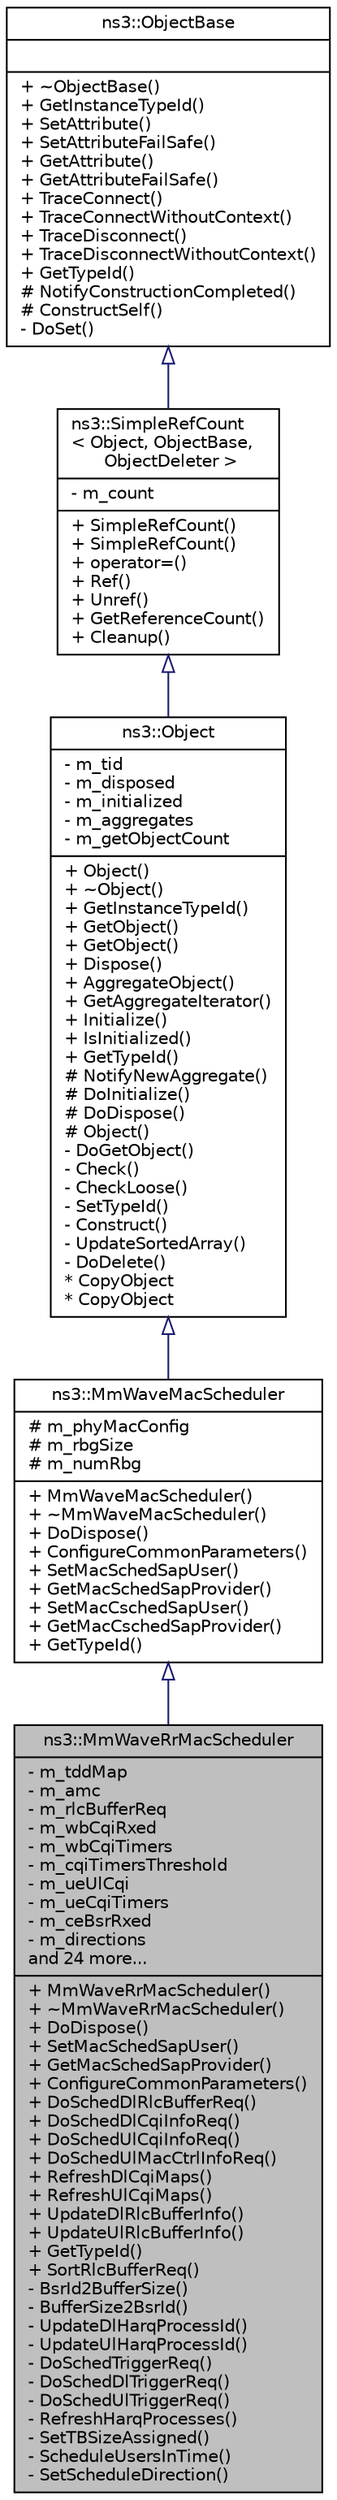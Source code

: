 digraph "ns3::MmWaveRrMacScheduler"
{
  edge [fontname="Helvetica",fontsize="10",labelfontname="Helvetica",labelfontsize="10"];
  node [fontname="Helvetica",fontsize="10",shape=record];
  Node1 [label="{ns3::MmWaveRrMacScheduler\n|- m_tddMap\l- m_amc\l- m_rlcBufferReq\l- m_wbCqiRxed\l- m_wbCqiTimers\l- m_cqiTimersThreshold\l- m_ueUlCqi\l- m_ueCqiTimers\l- m_ceBsrRxed\l- m_directions\land 24 more...\l|+ MmWaveRrMacScheduler()\l+ ~MmWaveRrMacScheduler()\l+ DoDispose()\l+ SetMacSchedSapUser()\l+ GetMacSchedSapProvider()\l+ ConfigureCommonParameters()\l+ DoSchedDlRlcBufferReq()\l+ DoSchedDlCqiInfoReq()\l+ DoSchedUlCqiInfoReq()\l+ DoSchedUlMacCtrlInfoReq()\l+ RefreshDlCqiMaps()\l+ RefreshUlCqiMaps()\l+ UpdateDlRlcBufferInfo()\l+ UpdateUlRlcBufferInfo()\l+ GetTypeId()\l+ SortRlcBufferReq()\l- BsrId2BufferSize()\l- BufferSize2BsrId()\l- UpdateDlHarqProcessId()\l- UpdateUlHarqProcessId()\l- DoSchedTriggerReq()\l- DoSchedDlTriggerReq()\l- DoSchedUlTriggerReq()\l- RefreshHarqProcesses()\l- SetTBSizeAssigned()\l- ScheduleUsersInTime()\l- SetScheduleDirection()\l}",height=0.2,width=0.4,color="black", fillcolor="grey75", style="filled", fontcolor="black"];
  Node2 -> Node1 [dir="back",color="midnightblue",fontsize="10",style="solid",arrowtail="onormal"];
  Node2 [label="{ns3::MmWaveMacScheduler\n|# m_phyMacConfig\l# m_rbgSize\l# m_numRbg\l|+ MmWaveMacScheduler()\l+ ~MmWaveMacScheduler()\l+ DoDispose()\l+ ConfigureCommonParameters()\l+ SetMacSchedSapUser()\l+ GetMacSchedSapProvider()\l+ SetMacCschedSapUser()\l+ GetMacCschedSapProvider()\l+ GetTypeId()\l}",height=0.2,width=0.4,color="black", fillcolor="white", style="filled",URL="$d6/d71/classns3_1_1MmWaveMacScheduler.html"];
  Node3 -> Node2 [dir="back",color="midnightblue",fontsize="10",style="solid",arrowtail="onormal"];
  Node3 [label="{ns3::Object\n|- m_tid\l- m_disposed\l- m_initialized\l- m_aggregates\l- m_getObjectCount\l|+ Object()\l+ ~Object()\l+ GetInstanceTypeId()\l+ GetObject()\l+ GetObject()\l+ Dispose()\l+ AggregateObject()\l+ GetAggregateIterator()\l+ Initialize()\l+ IsInitialized()\l+ GetTypeId()\l# NotifyNewAggregate()\l# DoInitialize()\l# DoDispose()\l# Object()\l- DoGetObject()\l- Check()\l- CheckLoose()\l- SetTypeId()\l- Construct()\l- UpdateSortedArray()\l- DoDelete()\l* CopyObject\l* CopyObject\l}",height=0.2,width=0.4,color="black", fillcolor="white", style="filled",URL="$d9/d77/classns3_1_1Object.html",tooltip="A base class which provides memory management and object aggregation. "];
  Node4 -> Node3 [dir="back",color="midnightblue",fontsize="10",style="solid",arrowtail="onormal"];
  Node4 [label="{ns3::SimpleRefCount\l\< Object, ObjectBase,\l ObjectDeleter \>\n|- m_count\l|+ SimpleRefCount()\l+ SimpleRefCount()\l+ operator=()\l+ Ref()\l+ Unref()\l+ GetReferenceCount()\l+ Cleanup()\l}",height=0.2,width=0.4,color="black", fillcolor="white", style="filled",URL="$da/da1/classns3_1_1SimpleRefCount.html"];
  Node5 -> Node4 [dir="back",color="midnightblue",fontsize="10",style="solid",arrowtail="onormal"];
  Node5 [label="{ns3::ObjectBase\n||+ ~ObjectBase()\l+ GetInstanceTypeId()\l+ SetAttribute()\l+ SetAttributeFailSafe()\l+ GetAttribute()\l+ GetAttributeFailSafe()\l+ TraceConnect()\l+ TraceConnectWithoutContext()\l+ TraceDisconnect()\l+ TraceDisconnectWithoutContext()\l+ GetTypeId()\l# NotifyConstructionCompleted()\l# ConstructSelf()\l- DoSet()\l}",height=0.2,width=0.4,color="black", fillcolor="white", style="filled",URL="$d2/dac/classns3_1_1ObjectBase.html",tooltip="Anchor the ns-3 type and attribute system. "];
}
